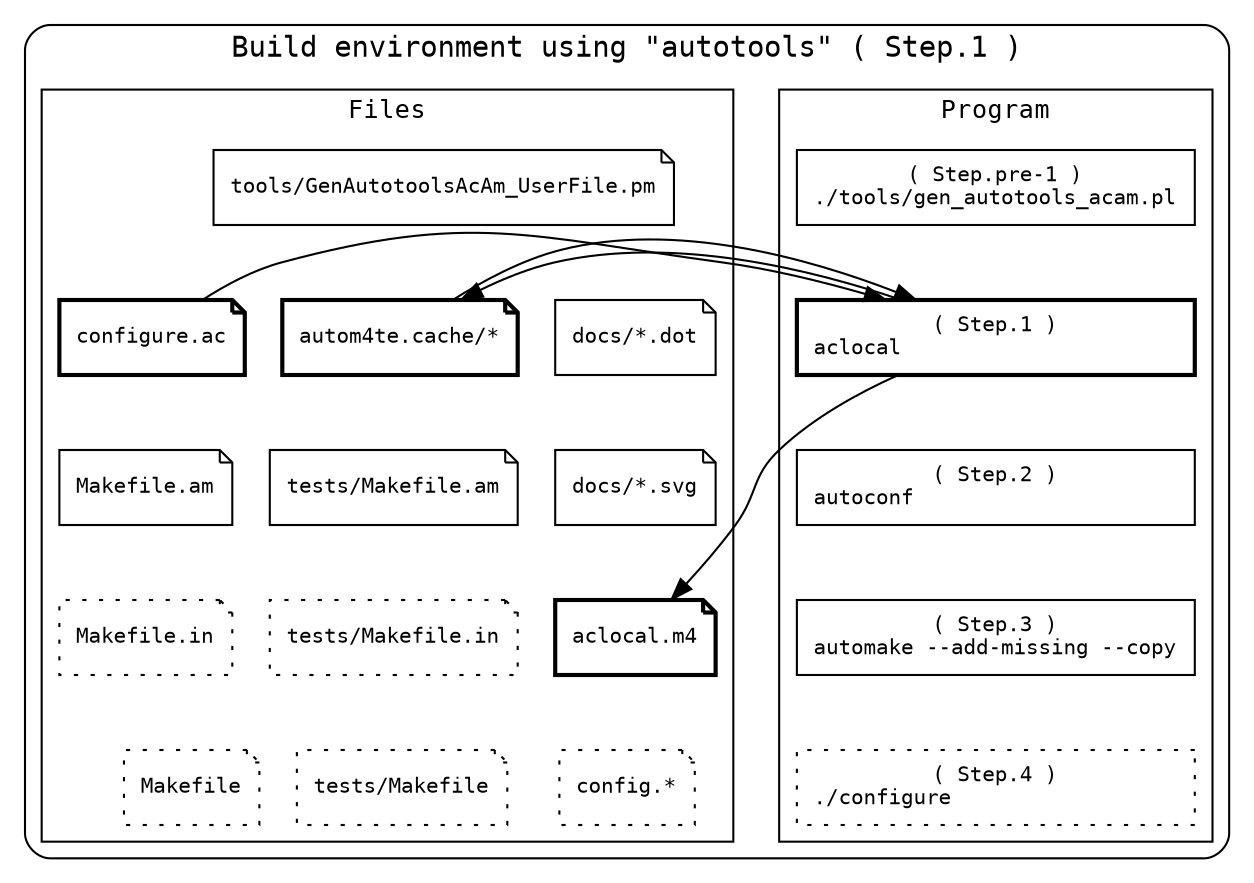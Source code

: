 // File: docs/devel_step_0.dot
// Author: tomyama
// Purpose: Development workflow diagram

digraph physical_directory_structure {
    newrank=true
    constraint=false

    // 全体に等幅フォントを適用
    //   ex) "monospace", "Courier", "Courier New", "Consolas", "Monaco"
    graph [fontname="monospace"]
    node  [fontname="monospace", fontsize=10, penwidth=1]
    edge  [fontname="monospace"]

    // 図全体を囲うクラスタ
    subgraph cluster_all {

        label = "Build environment using \"autotools\" ( Step.1 )"
        style = "rounded"   // 角を丸くする
        color = "black"     // 枠線の色
        penwidth = 1        // 枠線の太さ

        // プログラム
        subgraph cluster_program {
            label = "Program"
            style = "solid"
            penwidth = 1        // 枠線の太さ
            fontsize=12
            {
                edge [style=invis];
                program01 -> program02 -> program03 -> program04 -> program05
            }
            program01 [shape=box, style=solid , label="( Step.pre-1 )\n./tools/gen_autotools_acam.pl"]
            program02 [shape=box, style=solid , label="( Step.1 )\naclocal                      ", penwidth=2]
            program03 [shape=box, style=solid , label="( Step.2 )\nautoconf                     "]
            program04 [shape=box, style=solid , label="( Step.3 )\nautomake --add-missing --copy"]
            program05 [shape=box, style=dotted, label="( Step.4 )\n./configure                  "]
        }

        // ファイル
        subgraph cluster_file {
            label = "Files"
            style = "solid"
            penwidth = 1        // 枠線の太さ
            fontsize=12
            {
                edge [style=invis];
                file13 -> file01 -> file02 -> file03 -> file04
                file13 -> file05 -> file06 -> file07 -> file08
                file13 -> file09 -> file10 -> file11 -> file12
            }

            file13 [shape=note, style=solid , label="tools/GenAutotoolsAcAm_UserFile.pm"]
            file01 [shape=note, style=solid , label="docs/*.dot"]
            file02 [shape=note, style=solid , label="docs/*.svg"]
            file03 [shape=note, style=solid , label="aclocal.m4", penwidth=2]
            file04 [shape=note, style=dotted, label="config.*"]
            file05 [shape=note, style=solid , label="configure.ac", penwidth=2]
            file06 [shape=note, style=solid , label="Makefile.am"]
            file07 [shape=note, style=dotted, label="Makefile.in"]
            file08 [shape=note, style=dotted, label="Makefile"]
            file09 [shape=note, style=solid , label="autom4te.cache/*", penwidth=2]
            file10 [shape=note, style=solid , label="tests/Makefile.am"]
            file11 [shape=note, style=dotted, label="tests/Makefile.in"]
            file12 [shape=note, style=dotted, label="tests/Makefile"]
        }

        {
            edge [style=invis];
            file13 -> program01
            file01 -> file05 -> file09 -> program02
            file02 -> file06 -> file10 -> program03
            file03 -> file07 -> file11 -> program04
            file04 -> file08 -> file12 -> program05
        }
        {rank=same; program01; file13}
        {rank=same; program02; file01; file05; file09}
        {rank=same; program03; file02; file06; file10}
        {rank=same; program04; file03; file07; file11}
        {rank=same; program05; file04; file08; file12}

        // スクリプトとドキュメントの関係
        file05 -> program02 -> file03
        file09 -> program02 -> file09
    }
}

